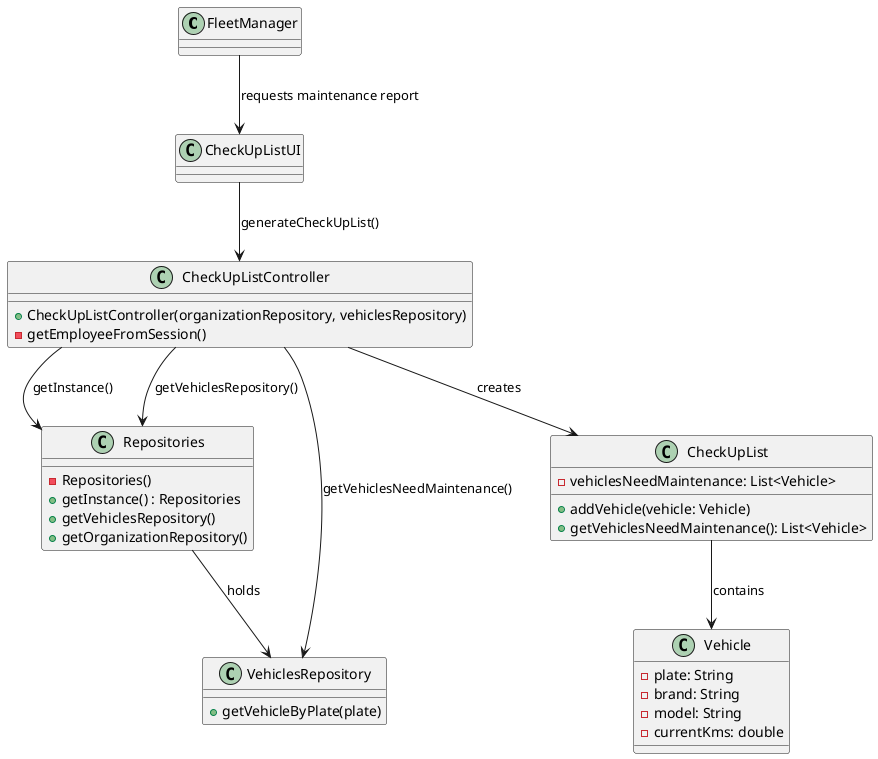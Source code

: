 @startuml
'skinparam monochrome true
skinparam packageStyle rectangle
skinparam shadowing false

class FleetManager
class CheckUpListUI
class CheckUpListController{
+ CheckUpListController(organizationRepository, vehiclesRepository)
    '+ getTaskCategories()
    '+ registerSkill(name)
    '- getTaskCategoryByDescription(taskCategoryDescription)
    - getEmployeeFromSession()
}
class Repositories {
    - Repositories()
    + getInstance() : Repositories
    + getVehiclesRepository()
    + getOrganizationRepository()
}
class VehiclesRepository{
    + getVehicleByPlate(plate)

}

FleetManager --> CheckUpListUI : requests maintenance report
CheckUpListUI --> CheckUpListController : generateCheckUpList()
CheckUpListController --> Repositories : getInstance()
CheckUpListController --> Repositories : getVehiclesRepository()
CheckUpListController --> VehiclesRepository : getVehiclesNeedMaintenance()

class CheckUpList {
    - vehiclesNeedMaintenance: List<Vehicle>
    + addVehicle(vehicle: Vehicle)
    + getVehiclesNeedMaintenance(): List<Vehicle>
}

class Vehicle {
    - plate: String
    - brand: String
    - model: String
    - currentKms: double
}

CheckUpListController --> CheckUpList : creates
CheckUpList --> Vehicle : contains

Repositories --> VehiclesRepository : holds

@enduml
